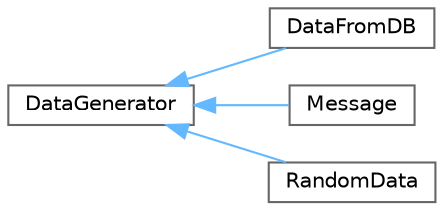 digraph "Graphical Class Hierarchy"
{
 // LATEX_PDF_SIZE
  bgcolor="transparent";
  edge [fontname=Helvetica,fontsize=10,labelfontname=Helvetica,labelfontsize=10];
  node [fontname=Helvetica,fontsize=10,shape=box,height=0.2,width=0.4];
  rankdir="LR";
  Node0 [id="Node000000",label="DataGenerator",height=0.2,width=0.4,color="grey40", fillcolor="white", style="filled",URL="$class_data_generator.html",tooltip=" "];
  Node0 -> Node1 [id="edge1_Node000000_Node000001",dir="back",color="steelblue1",style="solid",tooltip=" "];
  Node1 [id="Node000001",label="DataFromDB",height=0.2,width=0.4,color="grey40", fillcolor="white", style="filled",URL="$class_data_from_d_b.html",tooltip=" "];
  Node0 -> Node2 [id="edge2_Node000000_Node000002",dir="back",color="steelblue1",style="solid",tooltip=" "];
  Node2 [id="Node000002",label="Message",height=0.2,width=0.4,color="grey40", fillcolor="white", style="filled",URL="$class_message.html",tooltip=" "];
  Node0 -> Node3 [id="edge3_Node000000_Node000003",dir="back",color="steelblue1",style="solid",tooltip=" "];
  Node3 [id="Node000003",label="RandomData",height=0.2,width=0.4,color="grey40", fillcolor="white", style="filled",URL="$class_random_data.html",tooltip=" "];
}
